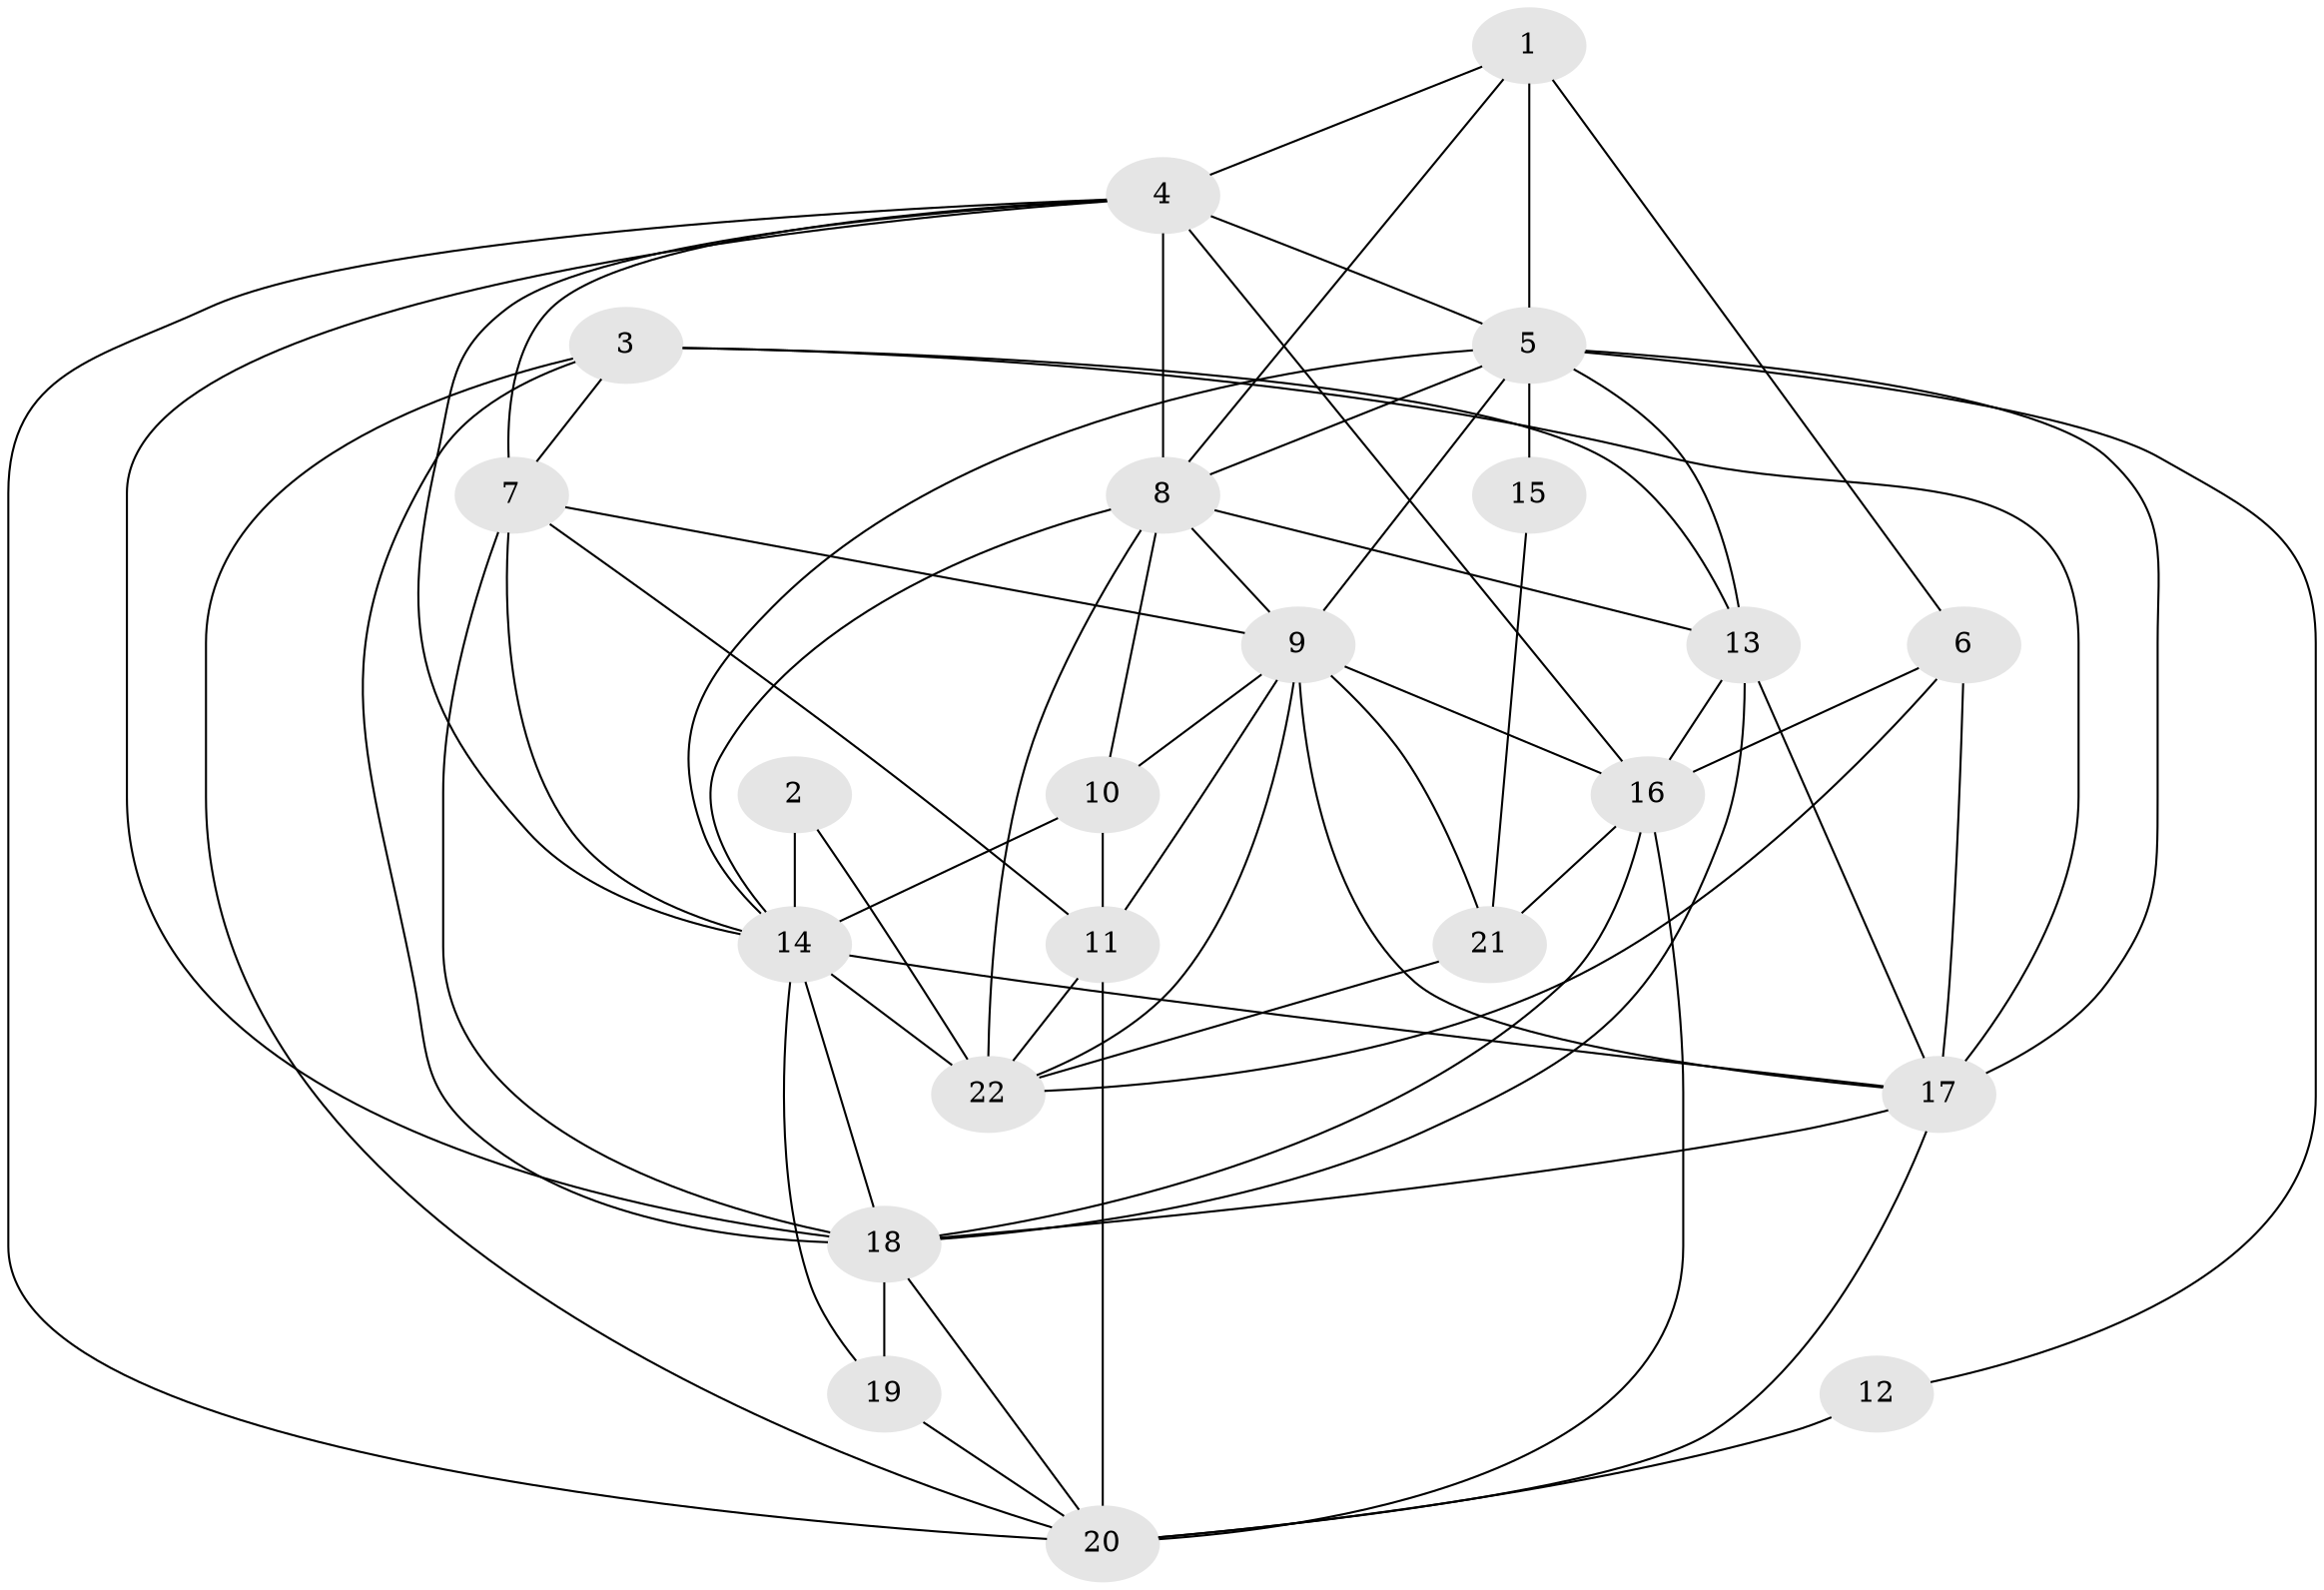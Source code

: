 // original degree distribution, {3: 0.2835820895522388, 6: 0.11940298507462686, 4: 0.2835820895522388, 5: 0.14925373134328357, 2: 0.11940298507462686, 7: 0.04477611940298507}
// Generated by graph-tools (version 1.1) at 2025/37/03/04/25 23:37:14]
// undirected, 22 vertices, 65 edges
graph export_dot {
  node [color=gray90,style=filled];
  1;
  2;
  3;
  4;
  5;
  6;
  7;
  8;
  9;
  10;
  11;
  12;
  13;
  14;
  15;
  16;
  17;
  18;
  19;
  20;
  21;
  22;
  1 -- 4 [weight=1.0];
  1 -- 5 [weight=1.0];
  1 -- 6 [weight=2.0];
  1 -- 8 [weight=1.0];
  2 -- 14 [weight=1.0];
  2 -- 22 [weight=2.0];
  3 -- 7 [weight=1.0];
  3 -- 13 [weight=1.0];
  3 -- 17 [weight=2.0];
  3 -- 18 [weight=2.0];
  3 -- 20 [weight=1.0];
  4 -- 5 [weight=1.0];
  4 -- 7 [weight=1.0];
  4 -- 8 [weight=1.0];
  4 -- 14 [weight=1.0];
  4 -- 16 [weight=2.0];
  4 -- 18 [weight=1.0];
  4 -- 20 [weight=1.0];
  5 -- 8 [weight=1.0];
  5 -- 9 [weight=1.0];
  5 -- 12 [weight=1.0];
  5 -- 13 [weight=1.0];
  5 -- 14 [weight=1.0];
  5 -- 15 [weight=1.0];
  5 -- 17 [weight=1.0];
  6 -- 16 [weight=1.0];
  6 -- 17 [weight=2.0];
  6 -- 22 [weight=2.0];
  7 -- 9 [weight=1.0];
  7 -- 11 [weight=2.0];
  7 -- 14 [weight=1.0];
  7 -- 18 [weight=2.0];
  8 -- 9 [weight=1.0];
  8 -- 10 [weight=1.0];
  8 -- 13 [weight=1.0];
  8 -- 14 [weight=1.0];
  8 -- 22 [weight=2.0];
  9 -- 10 [weight=1.0];
  9 -- 11 [weight=2.0];
  9 -- 16 [weight=2.0];
  9 -- 17 [weight=1.0];
  9 -- 21 [weight=2.0];
  9 -- 22 [weight=1.0];
  10 -- 11 [weight=2.0];
  10 -- 14 [weight=1.0];
  11 -- 20 [weight=1.0];
  11 -- 22 [weight=1.0];
  12 -- 20 [weight=2.0];
  13 -- 16 [weight=1.0];
  13 -- 17 [weight=1.0];
  13 -- 18 [weight=3.0];
  14 -- 17 [weight=1.0];
  14 -- 18 [weight=1.0];
  14 -- 19 [weight=1.0];
  14 -- 22 [weight=2.0];
  15 -- 21 [weight=1.0];
  16 -- 18 [weight=1.0];
  16 -- 20 [weight=1.0];
  16 -- 21 [weight=3.0];
  17 -- 18 [weight=1.0];
  17 -- 20 [weight=1.0];
  18 -- 19 [weight=1.0];
  18 -- 20 [weight=1.0];
  19 -- 20 [weight=1.0];
  21 -- 22 [weight=1.0];
}
